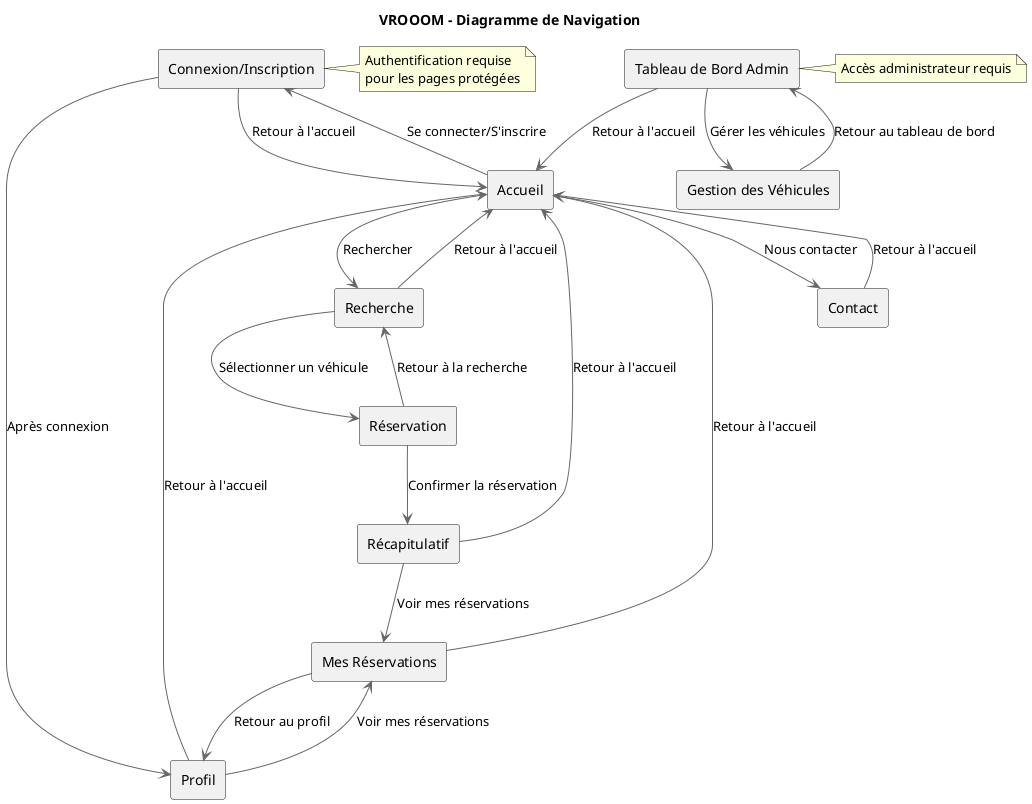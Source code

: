 @startuml VROOOM Navigation Diagram

skinparam backgroundColor white
skinparam handwritten false
skinparam defaultFontName Arial
skinparam ArrowColor #666666
skinparam NodeBackgroundColor #f0f0f0
skinparam NodeBorderColor #666666

title VROOOM - Diagramme de Navigation

' Pages principales
rectangle "Accueil" as home
rectangle "Connexion/Inscription" as auth
rectangle "Recherche" as search
rectangle "Réservation" as booking
rectangle "Récapitulatif" as summary
rectangle "Profil" as profile
rectangle "Mes Réservations" as myReservations
rectangle "Contact" as contact
rectangle "Tableau de Bord Admin" as admin
rectangle "Gestion des Véhicules" as manageCars

' Flux de navigation
home --> auth : "Se connecter/S'inscrire"
home --> search : "Rechercher"
home --> contact : "Nous contacter"

auth --> home : "Retour à l'accueil"
auth --> profile : "Après connexion"

search --> booking : "Sélectionner un véhicule"
search --> home : "Retour à l'accueil"

booking --> summary : "Confirmer la réservation"
booking --> search : "Retour à la recherche"

summary --> myReservations : "Voir mes réservations"
summary --> home : "Retour à l'accueil"

profile --> myReservations : "Voir mes réservations"
profile --> home : "Retour à l'accueil"

myReservations --> profile : "Retour au profil"
myReservations --> home : "Retour à l'accueil"

contact --> home : "Retour à l'accueil"

admin --> manageCars : "Gérer les véhicules"
admin --> home : "Retour à l'accueil"

manageCars --> admin : "Retour au tableau de bord"

note right of auth
  Authentification requise
  pour les pages protégées
end note

note right of admin
  Accès administrateur requis
end note

@enduml 